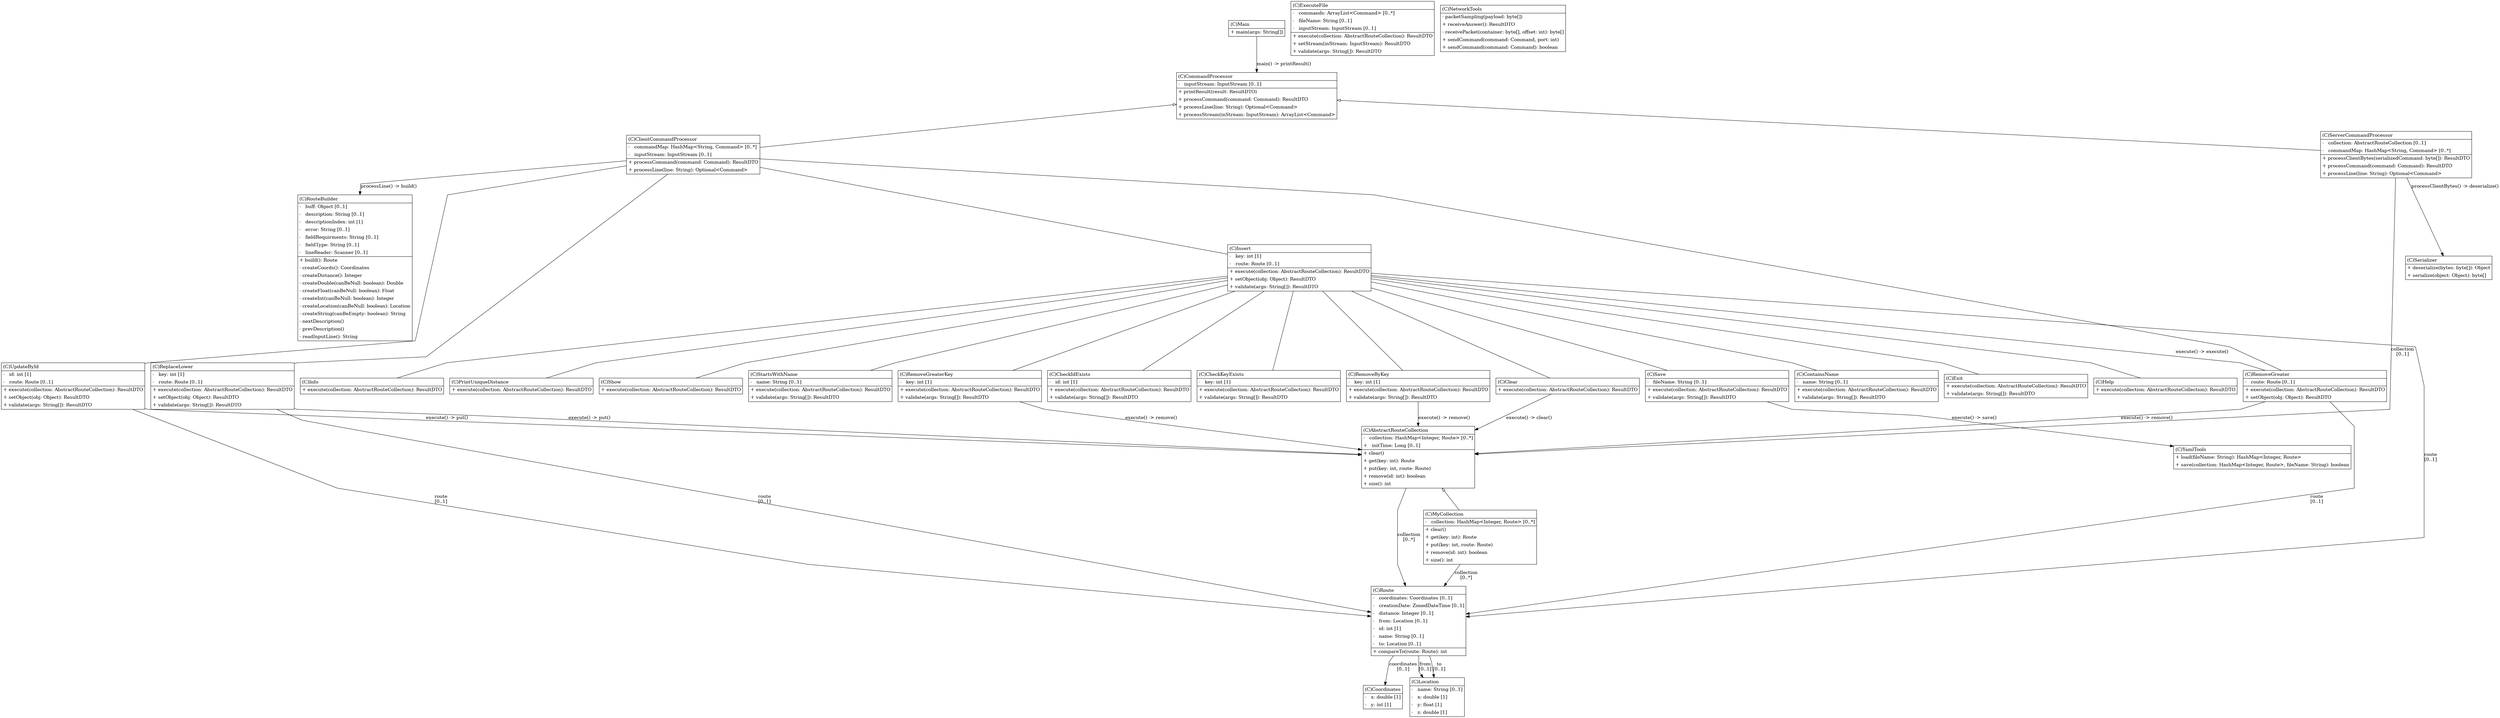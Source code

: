 @startuml

/' diagram meta data start
config=StructureConfiguration;
{
  "projectClassification": {
    "searchMode": "OpenProject", // OpenProject, AllProjects
    "includedProjects": "",
    "pathEndKeywords": "*.impl",
    "isClientPath": "",
    "isClientName": "",
    "isTestPath": "",
    "isTestName": "",
    "isMappingPath": "",
    "isMappingName": "",
    "isDataAccessPath": "",
    "isDataAccessName": "",
    "isDataStructurePath": "",
    "isDataStructureName": "",
    "isInterfaceStructuresPath": "",
    "isInterfaceStructuresName": "",
    "isEntryPointPath": "",
    "isEntryPointName": "",
    "treatFinalFieldsAsMandatory": false
  },
  "graphRestriction": {
    "classPackageExcludeFilter": "",
    "classPackageIncludeFilter": "",
    "classNameExcludeFilter": "",
    "classNameIncludeFilter": "",
    "methodNameExcludeFilter": "",
    "methodNameIncludeFilter": "",
    "removeByInheritance": "", // inheritance/annotation based filtering is done in a second step
    "removeByAnnotation": "",
    "removeByClassPackage": "", // cleanup the graph after inheritance/annotation based filtering is done
    "removeByClassName": "",
    "cutMappings": false,
    "cutEnum": true,
    "cutTests": true,
    "cutClient": true,
    "cutDataAccess": true,
    "cutInterfaceStructures": true,
    "cutDataStructures": true,
    "cutGetterAndSetter": true,
    "cutConstructors": true
  },
  "graphTraversal": {
    "forwardDepth": 10,
    "backwardDepth": 10,
    "classPackageExcludeFilter": "",
    "classPackageIncludeFilter": "",
    "classNameExcludeFilter": "",
    "classNameIncludeFilter": "",
    "methodNameExcludeFilter": "",
    "methodNameIncludeFilter": "",
    "hideMappings": false,
    "hideDataStructures": false,
    "hidePrivateMethods": true,
    "hideInterfaceCalls": true, // indirection: implementation -> interface (is hidden) -> implementation
    "onlyShowApplicationEntryPoints": false, // root node is included
    "useMethodCallsForStructureDiagram": "ForwardOnly" // ForwardOnly, BothDirections, No
  },
  "details": {
    "aggregation": "None", // ByClass, GroupByClass, None
    "showClassGenericTypes": true,
    "showMethods": true,
    "showMethodParameterNames": true,
    "showMethodParameterTypes": true,
    "showMethodReturnType": true,
    "showPackageLevels": 7,
    "showDetailedClassStructure": true
  },
  "rootClass": "Client.Main",
  "extensionCallbackMethod": "" // qualified.class.name#methodName - signature: public static String method(String)
}
diagram meta data end '/



digraph g {
    rankdir="TB"
    splines=polyline
    

'nodes 
AbstractRouteCollection272336892[
	label=<<TABLE BORDER="1" CELLBORDER="0" CELLPADDING="4" CELLSPACING="0">
<TR><TD ALIGN="LEFT" >(C)AbstractRouteCollection</TD></TR>
<HR/>
<TR><TD ALIGN="LEFT" >-   collection: HashMap&lt;Integer, Route&gt; [0..*]</TD></TR>
<TR><TD ALIGN="LEFT" >+   initTime: Long [0..1]</TD></TR>
<HR/>
<TR><TD ALIGN="LEFT" >+ clear()</TD></TR>
<TR><TD ALIGN="LEFT" >+ get(key: int): Route</TD></TR>
<TR><TD ALIGN="LEFT" >+ put(key: int, route: Route)</TD></TR>
<TR><TD ALIGN="LEFT" >+ remove(id: int): boolean</TD></TR>
<TR><TD ALIGN="LEFT" >+ size(): int</TD></TR>
</TABLE>>
	style=filled
	margin=0
	shape=plaintext
	fillcolor="#FFFFFF"
];

CheckIdExists1548429777[
	label=<<TABLE BORDER="1" CELLBORDER="0" CELLPADDING="4" CELLSPACING="0">
<TR><TD ALIGN="LEFT" >(C)CheckIdExists</TD></TR>
<HR/>
<TR><TD ALIGN="LEFT" >-   id: int [1]</TD></TR>
<HR/>
<TR><TD ALIGN="LEFT" >+ execute(collection: AbstractRouteCollection): ResultDTO</TD></TR>
<TR><TD ALIGN="LEFT" >+ validate(args: String[]): ResultDTO</TD></TR>
</TABLE>>
	style=filled
	margin=0
	shape=plaintext
	fillcolor="#FFFFFF"
];

CheckKeyExists1548429777[
	label=<<TABLE BORDER="1" CELLBORDER="0" CELLPADDING="4" CELLSPACING="0">
<TR><TD ALIGN="LEFT" >(C)CheckKeyExists</TD></TR>
<HR/>
<TR><TD ALIGN="LEFT" >-   key: int [1]</TD></TR>
<HR/>
<TR><TD ALIGN="LEFT" >+ execute(collection: AbstractRouteCollection): ResultDTO</TD></TR>
<TR><TD ALIGN="LEFT" >+ validate(args: String[]): ResultDTO</TD></TR>
</TABLE>>
	style=filled
	margin=0
	shape=plaintext
	fillcolor="#FFFFFF"
];

Clear1548429777[
	label=<<TABLE BORDER="1" CELLBORDER="0" CELLPADDING="4" CELLSPACING="0">
<TR><TD ALIGN="LEFT" >(C)Clear</TD></TR>
<HR/>
<TR><TD ALIGN="LEFT" >+ execute(collection: AbstractRouteCollection): ResultDTO</TD></TR>
</TABLE>>
	style=filled
	margin=0
	shape=plaintext
	fillcolor="#FFFFFF"
];

ClientCommandProcessor1987040106[
	label=<<TABLE BORDER="1" CELLBORDER="0" CELLPADDING="4" CELLSPACING="0">
<TR><TD ALIGN="LEFT" >(C)ClientCommandProcessor</TD></TR>
<HR/>
<TR><TD ALIGN="LEFT" >-   commandMap: HashMap&lt;String, Command&gt; [0..*]</TD></TR>
<TR><TD ALIGN="LEFT" >-   inputStream: InputStream [0..1]</TD></TR>
<HR/>
<TR><TD ALIGN="LEFT" >+ processCommand(command: Command): ResultDTO</TD></TR>
<TR><TD ALIGN="LEFT" >+ processLine(line: String): Optional&lt;Command&gt;</TD></TR>
</TABLE>>
	style=filled
	margin=0
	shape=plaintext
	fillcolor="#FFFFFF"
];

CommandProcessor1630408848[
	label=<<TABLE BORDER="1" CELLBORDER="0" CELLPADDING="4" CELLSPACING="0">
<TR><TD ALIGN="LEFT" >(C)CommandProcessor</TD></TR>
<HR/>
<TR><TD ALIGN="LEFT" >-   inputStream: InputStream [0..1]</TD></TR>
<HR/>
<TR><TD ALIGN="LEFT" >+ printResult(result: ResultDTO)</TD></TR>
<TR><TD ALIGN="LEFT" >+ processCommand(command: Command): ResultDTO</TD></TR>
<TR><TD ALIGN="LEFT" >+ processLine(line: String): Optional&lt;Command&gt;</TD></TR>
<TR><TD ALIGN="LEFT" >+ processStream(inStream: InputStream): ArrayList&lt;Command&gt;</TD></TR>
</TABLE>>
	style=filled
	margin=0
	shape=plaintext
	fillcolor="#FFFFFF"
];

ContainsName1548429777[
	label=<<TABLE BORDER="1" CELLBORDER="0" CELLPADDING="4" CELLSPACING="0">
<TR><TD ALIGN="LEFT" >(C)ContainsName</TD></TR>
<HR/>
<TR><TD ALIGN="LEFT" >-   name: String [0..1]</TD></TR>
<HR/>
<TR><TD ALIGN="LEFT" >+ execute(collection: AbstractRouteCollection): ResultDTO</TD></TR>
<TR><TD ALIGN="LEFT" >+ validate(args: String[]): ResultDTO</TD></TR>
</TABLE>>
	style=filled
	margin=0
	shape=plaintext
	fillcolor="#FFFFFF"
];

Coordinates272336892[
	label=<<TABLE BORDER="1" CELLBORDER="0" CELLPADDING="4" CELLSPACING="0">
<TR><TD ALIGN="LEFT" >(C)Coordinates</TD></TR>
<HR/>
<TR><TD ALIGN="LEFT" >-   x: double [1]</TD></TR>
<TR><TD ALIGN="LEFT" >-   y: int [1]</TD></TR>
</TABLE>>
	style=filled
	margin=0
	shape=plaintext
	fillcolor="#FFFFFF"
];

ExecuteFile1438325639[
	label=<<TABLE BORDER="1" CELLBORDER="0" CELLPADDING="4" CELLSPACING="0">
<TR><TD ALIGN="LEFT" >(C)ExecuteFile</TD></TR>
<HR/>
<TR><TD ALIGN="LEFT" >-   commands: ArrayList&lt;Command&gt; [0..*]</TD></TR>
<TR><TD ALIGN="LEFT" >-   fileName: String [0..1]</TD></TR>
<TR><TD ALIGN="LEFT" >-   inputStream: InputStream [0..1]</TD></TR>
<HR/>
<TR><TD ALIGN="LEFT" >+ execute(collection: AbstractRouteCollection): ResultDTO</TD></TR>
<TR><TD ALIGN="LEFT" >+ setStream(inStream: InputStream): ResultDTO</TD></TR>
<TR><TD ALIGN="LEFT" >+ validate(args: String[]): ResultDTO</TD></TR>
</TABLE>>
	style=filled
	margin=0
	shape=plaintext
	fillcolor="#FFFFFF"
];

Exit1548429777[
	label=<<TABLE BORDER="1" CELLBORDER="0" CELLPADDING="4" CELLSPACING="0">
<TR><TD ALIGN="LEFT" >(C)Exit</TD></TR>
<HR/>
<TR><TD ALIGN="LEFT" >+ execute(collection: AbstractRouteCollection): ResultDTO</TD></TR>
<TR><TD ALIGN="LEFT" >+ validate(args: String[]): ResultDTO</TD></TR>
</TABLE>>
	style=filled
	margin=0
	shape=plaintext
	fillcolor="#FFFFFF"
];

Help1548429777[
	label=<<TABLE BORDER="1" CELLBORDER="0" CELLPADDING="4" CELLSPACING="0">
<TR><TD ALIGN="LEFT" >(C)Help</TD></TR>
<HR/>
<TR><TD ALIGN="LEFT" >+ execute(collection: AbstractRouteCollection): ResultDTO</TD></TR>
</TABLE>>
	style=filled
	margin=0
	shape=plaintext
	fillcolor="#FFFFFF"
];

Info1548429777[
	label=<<TABLE BORDER="1" CELLBORDER="0" CELLPADDING="4" CELLSPACING="0">
<TR><TD ALIGN="LEFT" >(C)Info</TD></TR>
<HR/>
<TR><TD ALIGN="LEFT" >+ execute(collection: AbstractRouteCollection): ResultDTO</TD></TR>
</TABLE>>
	style=filled
	margin=0
	shape=plaintext
	fillcolor="#FFFFFF"
];

Insert1548429777[
	label=<<TABLE BORDER="1" CELLBORDER="0" CELLPADDING="4" CELLSPACING="0">
<TR><TD ALIGN="LEFT" >(C)Insert</TD></TR>
<HR/>
<TR><TD ALIGN="LEFT" >-   key: int [1]</TD></TR>
<TR><TD ALIGN="LEFT" >-   route: Route [0..1]</TD></TR>
<HR/>
<TR><TD ALIGN="LEFT" >+ execute(collection: AbstractRouteCollection): ResultDTO</TD></TR>
<TR><TD ALIGN="LEFT" >+ setObject(obj: Object): ResultDTO</TD></TR>
<TR><TD ALIGN="LEFT" >+ validate(args: String[]): ResultDTO</TD></TR>
</TABLE>>
	style=filled
	margin=0
	shape=plaintext
	fillcolor="#FFFFFF"
];

Location272336892[
	label=<<TABLE BORDER="1" CELLBORDER="0" CELLPADDING="4" CELLSPACING="0">
<TR><TD ALIGN="LEFT" >(C)Location</TD></TR>
<HR/>
<TR><TD ALIGN="LEFT" >-   name: String [0..1]</TD></TR>
<TR><TD ALIGN="LEFT" >-   x: double [1]</TD></TR>
<TR><TD ALIGN="LEFT" >-   y: float [1]</TD></TR>
<TR><TD ALIGN="LEFT" >-   z: double [1]</TD></TR>
</TABLE>>
	style=filled
	margin=0
	shape=plaintext
	fillcolor="#FFFFFF"
];

Main2021122027[
	label=<<TABLE BORDER="1" CELLBORDER="0" CELLPADDING="4" CELLSPACING="0">
<TR><TD ALIGN="LEFT" >(C)Main</TD></TR>
<HR/>
<TR><TD ALIGN="LEFT" >+ main(args: String[])</TD></TR>
</TABLE>>
	style=filled
	margin=0
	shape=plaintext
	fillcolor="#FFFFFF"
];

MyCollection526726386[
	label=<<TABLE BORDER="1" CELLBORDER="0" CELLPADDING="4" CELLSPACING="0">
<TR><TD ALIGN="LEFT" >(C)MyCollection</TD></TR>
<HR/>
<TR><TD ALIGN="LEFT" >-   collection: HashMap&lt;Integer, Route&gt; [0..*]</TD></TR>
<HR/>
<TR><TD ALIGN="LEFT" >+ clear()</TD></TR>
<TR><TD ALIGN="LEFT" >+ get(key: int): Route</TD></TR>
<TR><TD ALIGN="LEFT" >+ put(key: int, route: Route)</TD></TR>
<TR><TD ALIGN="LEFT" >+ remove(id: int): boolean</TD></TR>
<TR><TD ALIGN="LEFT" >+ size(): int</TD></TR>
</TABLE>>
	style=filled
	margin=0
	shape=plaintext
	fillcolor="#FFFFFF"
];

NetworkTools2021122027[
	label=<<TABLE BORDER="1" CELLBORDER="0" CELLPADDING="4" CELLSPACING="0">
<TR><TD ALIGN="LEFT" >(C)NetworkTools</TD></TR>
<HR/>
<TR><TD ALIGN="LEFT" >- packetSampling(payload: byte[])</TD></TR>
<TR><TD ALIGN="LEFT" >+ receiveAnswer(): ResultDTO</TD></TR>
<TR><TD ALIGN="LEFT" >- receivePacket(container: byte[], offset: int): byte[]</TD></TR>
<TR><TD ALIGN="LEFT" >+ sendCommand(command: Command, port: int)</TD></TR>
<TR><TD ALIGN="LEFT" >+ sendCommand(command: Command): boolean</TD></TR>
</TABLE>>
	style=filled
	margin=0
	shape=plaintext
	fillcolor="#FFFFFF"
];

PrintUniqueDistance1548429777[
	label=<<TABLE BORDER="1" CELLBORDER="0" CELLPADDING="4" CELLSPACING="0">
<TR><TD ALIGN="LEFT" >(C)PrintUniqueDistance</TD></TR>
<HR/>
<TR><TD ALIGN="LEFT" >+ execute(collection: AbstractRouteCollection): ResultDTO</TD></TR>
</TABLE>>
	style=filled
	margin=0
	shape=plaintext
	fillcolor="#FFFFFF"
];

RemoveByKey1548429777[
	label=<<TABLE BORDER="1" CELLBORDER="0" CELLPADDING="4" CELLSPACING="0">
<TR><TD ALIGN="LEFT" >(C)RemoveByKey</TD></TR>
<HR/>
<TR><TD ALIGN="LEFT" >-   key: int [1]</TD></TR>
<HR/>
<TR><TD ALIGN="LEFT" >+ execute(collection: AbstractRouteCollection): ResultDTO</TD></TR>
<TR><TD ALIGN="LEFT" >+ validate(args: String[]): ResultDTO</TD></TR>
</TABLE>>
	style=filled
	margin=0
	shape=plaintext
	fillcolor="#FFFFFF"
];

RemoveGreater1548429777[
	label=<<TABLE BORDER="1" CELLBORDER="0" CELLPADDING="4" CELLSPACING="0">
<TR><TD ALIGN="LEFT" >(C)RemoveGreater</TD></TR>
<HR/>
<TR><TD ALIGN="LEFT" >-   route: Route [0..1]</TD></TR>
<HR/>
<TR><TD ALIGN="LEFT" >+ execute(collection: AbstractRouteCollection): ResultDTO</TD></TR>
<TR><TD ALIGN="LEFT" >+ setObject(obj: Object): ResultDTO</TD></TR>
</TABLE>>
	style=filled
	margin=0
	shape=plaintext
	fillcolor="#FFFFFF"
];

RemoveGreaterKey1548429777[
	label=<<TABLE BORDER="1" CELLBORDER="0" CELLPADDING="4" CELLSPACING="0">
<TR><TD ALIGN="LEFT" >(C)RemoveGreaterKey</TD></TR>
<HR/>
<TR><TD ALIGN="LEFT" >-   key: int [1]</TD></TR>
<HR/>
<TR><TD ALIGN="LEFT" >+ execute(collection: AbstractRouteCollection): ResultDTO</TD></TR>
<TR><TD ALIGN="LEFT" >+ validate(args: String[]): ResultDTO</TD></TR>
</TABLE>>
	style=filled
	margin=0
	shape=plaintext
	fillcolor="#FFFFFF"
];

ReplaceLower1548429777[
	label=<<TABLE BORDER="1" CELLBORDER="0" CELLPADDING="4" CELLSPACING="0">
<TR><TD ALIGN="LEFT" >(C)ReplaceLower</TD></TR>
<HR/>
<TR><TD ALIGN="LEFT" >-   key: int [1]</TD></TR>
<TR><TD ALIGN="LEFT" >-   route: Route [0..1]</TD></TR>
<HR/>
<TR><TD ALIGN="LEFT" >+ execute(collection: AbstractRouteCollection): ResultDTO</TD></TR>
<TR><TD ALIGN="LEFT" >+ setObject(obj: Object): ResultDTO</TD></TR>
<TR><TD ALIGN="LEFT" >+ validate(args: String[]): ResultDTO</TD></TR>
</TABLE>>
	style=filled
	margin=0
	shape=plaintext
	fillcolor="#FFFFFF"
];

Route272336892[
	label=<<TABLE BORDER="1" CELLBORDER="0" CELLPADDING="4" CELLSPACING="0">
<TR><TD ALIGN="LEFT" >(C)Route</TD></TR>
<HR/>
<TR><TD ALIGN="LEFT" >-   coordinates: Coordinates [0..1]</TD></TR>
<TR><TD ALIGN="LEFT" >-   creationDate: ZonedDateTime [0..1]</TD></TR>
<TR><TD ALIGN="LEFT" >-   distance: Integer [0..1]</TD></TR>
<TR><TD ALIGN="LEFT" >-   from: Location [0..1]</TD></TR>
<TR><TD ALIGN="LEFT" >-   id: int [1]</TD></TR>
<TR><TD ALIGN="LEFT" >-   name: String [0..1]</TD></TR>
<TR><TD ALIGN="LEFT" >-   to: Location [0..1]</TD></TR>
<HR/>
<TR><TD ALIGN="LEFT" >+ compareTo(route: Route): int</TD></TR>
</TABLE>>
	style=filled
	margin=0
	shape=plaintext
	fillcolor="#FFFFFF"
];

RouteBuilder272336892[
	label=<<TABLE BORDER="1" CELLBORDER="0" CELLPADDING="4" CELLSPACING="0">
<TR><TD ALIGN="LEFT" >(C)RouteBuilder</TD></TR>
<HR/>
<TR><TD ALIGN="LEFT" >-   buff: Object [0..1]</TD></TR>
<TR><TD ALIGN="LEFT" >-   description: String [0..1]</TD></TR>
<TR><TD ALIGN="LEFT" >-   descriptionIndex: int [1]</TD></TR>
<TR><TD ALIGN="LEFT" >-   error: String [0..1]</TD></TR>
<TR><TD ALIGN="LEFT" >-   fieldRequirments: String [0..1]</TD></TR>
<TR><TD ALIGN="LEFT" >-   fieldType: String [0..1]</TD></TR>
<TR><TD ALIGN="LEFT" >-   lineReader: Scanner [0..1]</TD></TR>
<HR/>
<TR><TD ALIGN="LEFT" >+ build(): Route</TD></TR>
<TR><TD ALIGN="LEFT" >- createCoords(): Coordinates</TD></TR>
<TR><TD ALIGN="LEFT" >- createDistance(): Integer</TD></TR>
<TR><TD ALIGN="LEFT" >- createDouble(canBeNull: boolean): Double</TD></TR>
<TR><TD ALIGN="LEFT" >- createFloat(canBeNull: boolean): Float</TD></TR>
<TR><TD ALIGN="LEFT" >- createInt(canBeNull: boolean): Integer</TD></TR>
<TR><TD ALIGN="LEFT" >- createLocation(canBeNull: boolean): Location</TD></TR>
<TR><TD ALIGN="LEFT" >- createString(canBeEmpty: boolean): String</TD></TR>
<TR><TD ALIGN="LEFT" >- nextDescription()</TD></TR>
<TR><TD ALIGN="LEFT" >- prevDescription()</TD></TR>
<TR><TD ALIGN="LEFT" >- readInputLine(): String</TD></TR>
</TABLE>>
	style=filled
	margin=0
	shape=plaintext
	fillcolor="#FFFFFF"
];

Save1548429777[
	label=<<TABLE BORDER="1" CELLBORDER="0" CELLPADDING="4" CELLSPACING="0">
<TR><TD ALIGN="LEFT" >(C)Save</TD></TR>
<HR/>
<TR><TD ALIGN="LEFT" >-   fileName: String [0..1]</TD></TR>
<HR/>
<TR><TD ALIGN="LEFT" >+ execute(collection: AbstractRouteCollection): ResultDTO</TD></TR>
<TR><TD ALIGN="LEFT" >+ validate(args: String[]): ResultDTO</TD></TR>
</TABLE>>
	style=filled
	margin=0
	shape=plaintext
	fillcolor="#FFFFFF"
];

Serializer1939485593[
	label=<<TABLE BORDER="1" CELLBORDER="0" CELLPADDING="4" CELLSPACING="0">
<TR><TD ALIGN="LEFT" >(C)Serializer</TD></TR>
<HR/>
<TR><TD ALIGN="LEFT" >+ deserialize(bytes: byte[]): Object</TD></TR>
<TR><TD ALIGN="LEFT" >+ serialize(object: Object): byte[]</TD></TR>
</TABLE>>
	style=filled
	margin=0
	shape=plaintext
	fillcolor="#FFFFFF"
];

ServerCommandProcessor526726386[
	label=<<TABLE BORDER="1" CELLBORDER="0" CELLPADDING="4" CELLSPACING="0">
<TR><TD ALIGN="LEFT" >(C)ServerCommandProcessor</TD></TR>
<HR/>
<TR><TD ALIGN="LEFT" >-   collection: AbstractRouteCollection [0..1]</TD></TR>
<TR><TD ALIGN="LEFT" >-   commandMap: HashMap&lt;String, Command&gt; [0..*]</TD></TR>
<HR/>
<TR><TD ALIGN="LEFT" >+ processClientBytes(serializedCommand: byte[]): ResultDTO</TD></TR>
<TR><TD ALIGN="LEFT" >+ processCommand(command: Command): ResultDTO</TD></TR>
<TR><TD ALIGN="LEFT" >+ processLine(line: String): Optional&lt;Command&gt;</TD></TR>
</TABLE>>
	style=filled
	margin=0
	shape=plaintext
	fillcolor="#FFFFFF"
];

Show1548429777[
	label=<<TABLE BORDER="1" CELLBORDER="0" CELLPADDING="4" CELLSPACING="0">
<TR><TD ALIGN="LEFT" >(C)Show</TD></TR>
<HR/>
<TR><TD ALIGN="LEFT" >+ execute(collection: AbstractRouteCollection): ResultDTO</TD></TR>
</TABLE>>
	style=filled
	margin=0
	shape=plaintext
	fillcolor="#FFFFFF"
];

StartsWithName1548429777[
	label=<<TABLE BORDER="1" CELLBORDER="0" CELLPADDING="4" CELLSPACING="0">
<TR><TD ALIGN="LEFT" >(C)StartsWithName</TD></TR>
<HR/>
<TR><TD ALIGN="LEFT" >-   name: String [0..1]</TD></TR>
<HR/>
<TR><TD ALIGN="LEFT" >+ execute(collection: AbstractRouteCollection): ResultDTO</TD></TR>
<TR><TD ALIGN="LEFT" >+ validate(args: String[]): ResultDTO</TD></TR>
</TABLE>>
	style=filled
	margin=0
	shape=plaintext
	fillcolor="#FFFFFF"
];

UpdateById1548429777[
	label=<<TABLE BORDER="1" CELLBORDER="0" CELLPADDING="4" CELLSPACING="0">
<TR><TD ALIGN="LEFT" >(C)UpdateById</TD></TR>
<HR/>
<TR><TD ALIGN="LEFT" >-   id: int [1]</TD></TR>
<TR><TD ALIGN="LEFT" >-   route: Route [0..1]</TD></TR>
<HR/>
<TR><TD ALIGN="LEFT" >+ execute(collection: AbstractRouteCollection): ResultDTO</TD></TR>
<TR><TD ALIGN="LEFT" >+ setObject(obj: Object): ResultDTO</TD></TR>
<TR><TD ALIGN="LEFT" >+ validate(args: String[]): ResultDTO</TD></TR>
</TABLE>>
	style=filled
	margin=0
	shape=plaintext
	fillcolor="#FFFFFF"
];

YamlTools526726386[
	label=<<TABLE BORDER="1" CELLBORDER="0" CELLPADDING="4" CELLSPACING="0">
<TR><TD ALIGN="LEFT" >(C)YamlTools</TD></TR>
<HR/>
<TR><TD ALIGN="LEFT" >+ load(fileName: String): HashMap&lt;Integer, Route&gt;</TD></TR>
<TR><TD ALIGN="LEFT" >+ save(collection: HashMap&lt;Integer, Route&gt;, fileName: String): boolean</TD></TR>
</TABLE>>
	style=filled
	margin=0
	shape=plaintext
	fillcolor="#FFFFFF"
];

'edges    
AbstractRouteCollection272336892 -> MyCollection526726386[arrowhead=none, arrowtail=empty, dir=both];
AbstractRouteCollection272336892 -> Route272336892[label="collection
[0..*]"];
Clear1548429777 -> AbstractRouteCollection272336892[label="execute() -> clear()"];
ClientCommandProcessor1987040106 -> Insert1548429777[arrowhead=none];
ClientCommandProcessor1987040106 -> RemoveGreater1548429777[arrowhead=none];
ClientCommandProcessor1987040106 -> ReplaceLower1548429777[arrowhead=none];
ClientCommandProcessor1987040106 -> RouteBuilder272336892[label="processLine() -> build()"];
ClientCommandProcessor1987040106 -> UpdateById1548429777[arrowhead=none];
CommandProcessor1630408848 -> ClientCommandProcessor1987040106[arrowhead=none, arrowtail=empty, dir=both];
CommandProcessor1630408848 -> ServerCommandProcessor526726386[arrowhead=none, arrowtail=empty, dir=both];
Insert1548429777 -> CheckIdExists1548429777[arrowhead=none];
Insert1548429777 -> CheckKeyExists1548429777[arrowhead=none];
Insert1548429777 -> Clear1548429777[arrowhead=none];
Insert1548429777 -> ContainsName1548429777[arrowhead=none];
Insert1548429777 -> Exit1548429777[arrowhead=none];
Insert1548429777 -> Help1548429777[arrowhead=none];
Insert1548429777 -> Info1548429777[arrowhead=none];
Insert1548429777 -> PrintUniqueDistance1548429777[arrowhead=none];
Insert1548429777 -> RemoveByKey1548429777[arrowhead=none];
Insert1548429777 -> RemoveGreater1548429777[label="execute() -> execute()", arrowhead=none];
Insert1548429777 -> RemoveGreaterKey1548429777[arrowhead=none];
Insert1548429777 -> Route272336892[label="route
[0..1]"];
Insert1548429777 -> Save1548429777[arrowhead=none];
Insert1548429777 -> Show1548429777[arrowhead=none];
Insert1548429777 -> StartsWithName1548429777[arrowhead=none];
Main2021122027 -> CommandProcessor1630408848[label="main() -> printResult()"];
MyCollection526726386 -> Route272336892[label="collection
[0..*]"];
RemoveByKey1548429777 -> AbstractRouteCollection272336892[label="execute() -> remove()"];
RemoveGreater1548429777 -> AbstractRouteCollection272336892[label="execute() -> remove()"];
RemoveGreater1548429777 -> Route272336892[label="route
[0..1]"];
RemoveGreaterKey1548429777 -> AbstractRouteCollection272336892[label="execute() -> remove()"];
ReplaceLower1548429777 -> AbstractRouteCollection272336892[label="execute() -> put()"];
ReplaceLower1548429777 -> Route272336892[label="route
[0..1]"];
Route272336892 -> Coordinates272336892[label="coordinates
[0..1]"];
Route272336892 -> Location272336892[label="from
[0..1]"];
Route272336892 -> Location272336892[label="to
[0..1]"];
Save1548429777 -> YamlTools526726386[label="execute() -> save()"];
ServerCommandProcessor526726386 -> AbstractRouteCollection272336892[label="collection
[0..1]"];
ServerCommandProcessor526726386 -> Serializer1939485593[label="processClientBytes() -> deserialize()"];
UpdateById1548429777 -> AbstractRouteCollection272336892[label="execute() -> put()"];
UpdateById1548429777 -> Route272336892[label="route
[0..1]"];
    
}
@enduml